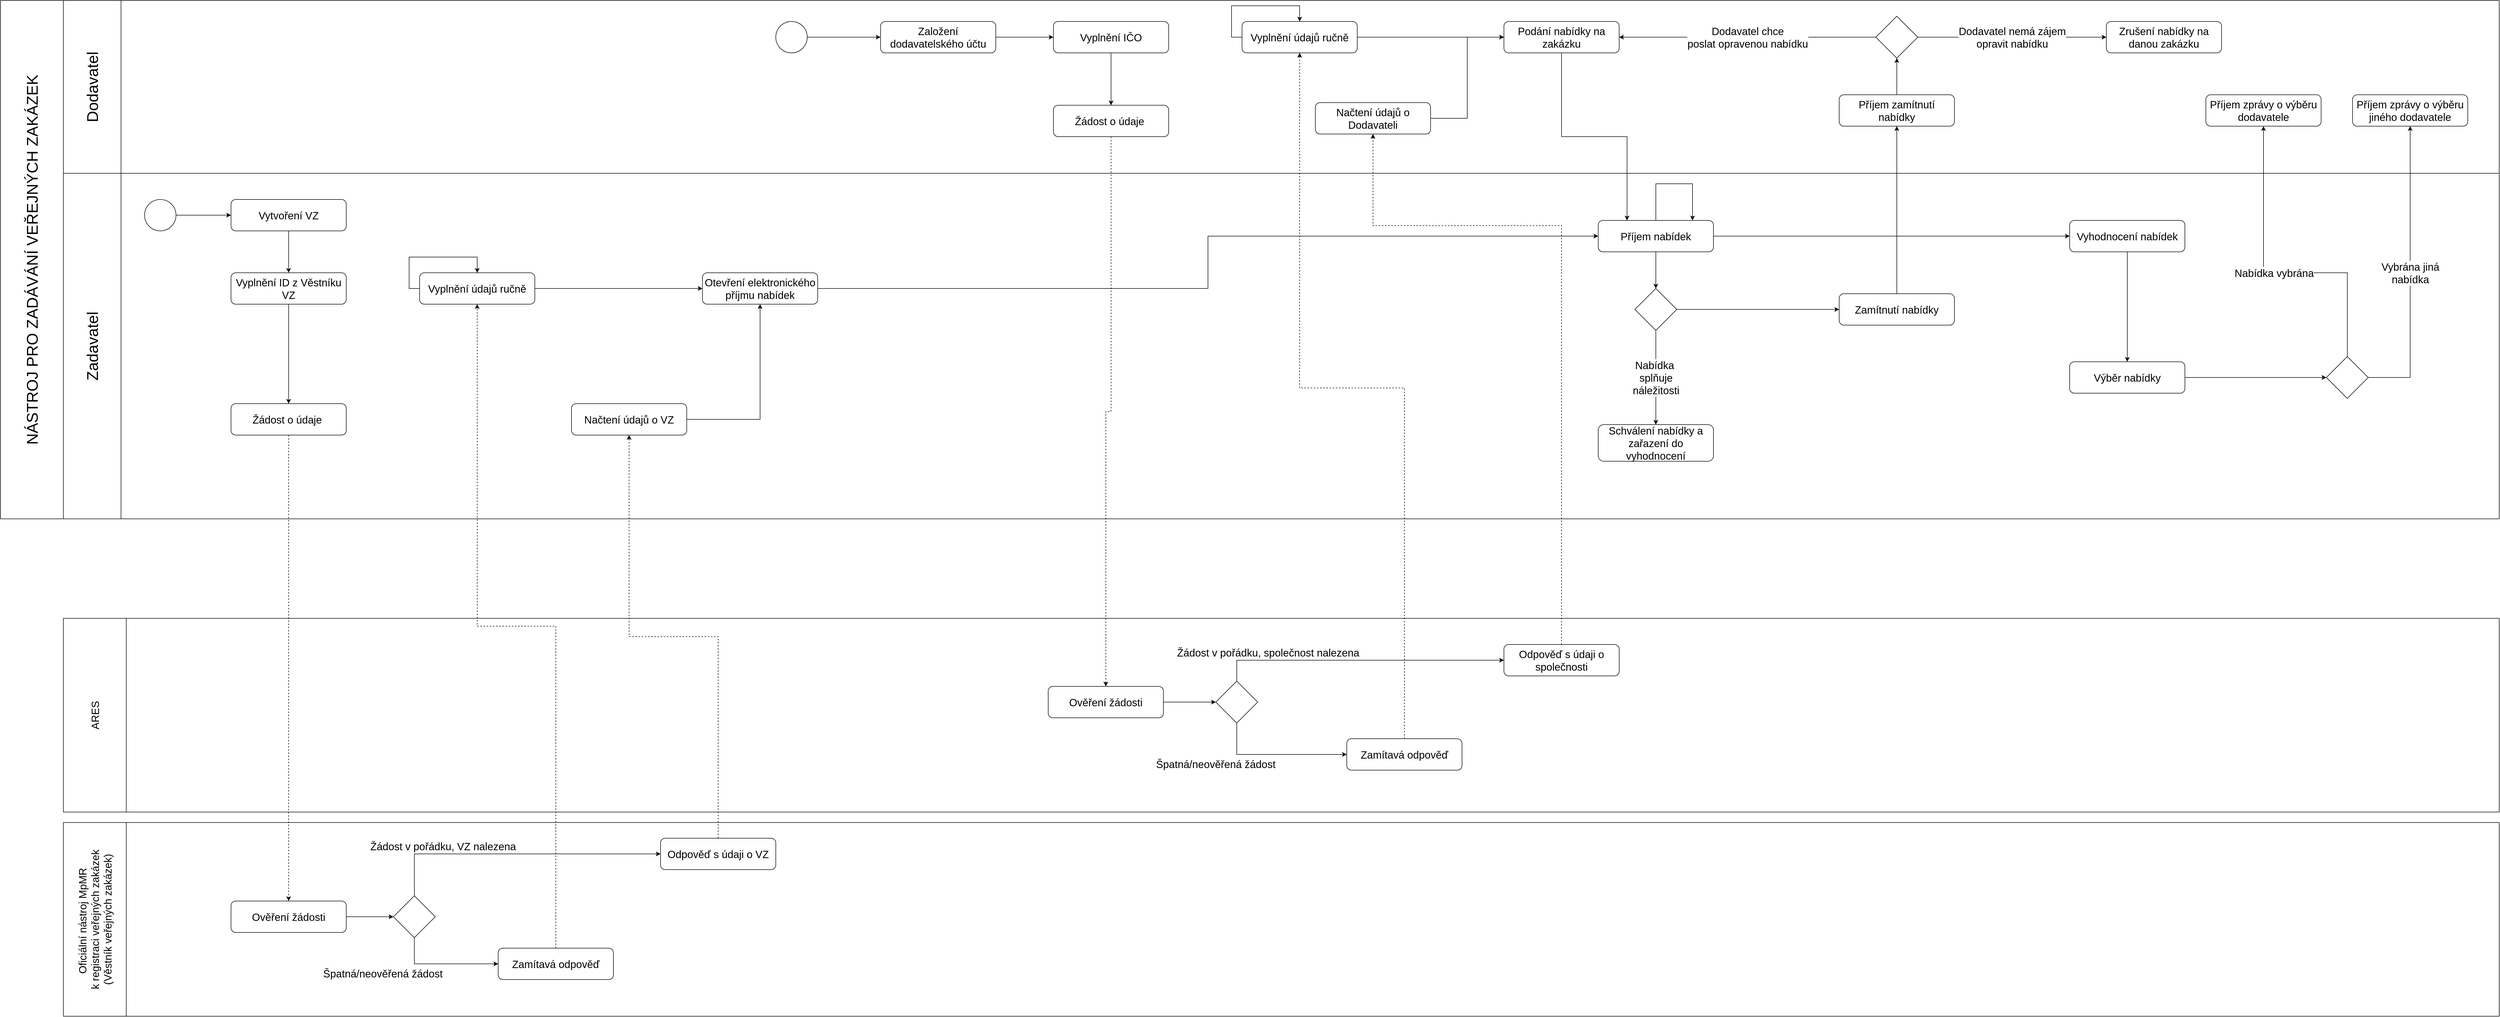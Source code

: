 <mxfile version="16.6.2" type="google"><diagram name="Page-1" id="2a216829-ef6e-dabb-86c1-c78162f3ba2b"><mxGraphModel dx="4152" dy="2188" grid="1" gridSize="10" guides="1" tooltips="1" connect="1" arrows="1" fold="1" page="1" pageScale="1" pageWidth="850" pageHeight="1100" background="none" math="0" shadow="0"><root><mxCell id="0"/><mxCell id="1" parent="0"/><mxCell id="f6Zj97e35XAwYnR_0iNU-1" value="" style="rounded=0;whiteSpace=wrap;html=1;" vertex="1" parent="1"><mxGeometry x="190" y="1010" width="1860" height="330" as="geometry"/></mxCell><mxCell id="f6Zj97e35XAwYnR_0iNU-2" value="" style="rounded=0;whiteSpace=wrap;html=1;" vertex="1" parent="1"><mxGeometry x="190" y="1010" width="4650" height="660" as="geometry"/></mxCell><mxCell id="f6Zj97e35XAwYnR_0iNU-3" value="" style="rounded=0;whiteSpace=wrap;html=1;" vertex="1" parent="1"><mxGeometry x="190" y="1860" width="4650" height="370" as="geometry"/></mxCell><mxCell id="f6Zj97e35XAwYnR_0iNU-4" value="&lt;font style=&quot;font-size: 30px&quot;&gt;NÁSTROJ PRO ZADÁVÁNÍ VEŘEJNÝCH ZAKÁZEK&lt;/font&gt;" style="rounded=0;whiteSpace=wrap;html=1;horizontal=0;" vertex="1" parent="1"><mxGeometry x="70" y="680" width="120" height="990" as="geometry"/></mxCell><mxCell id="f6Zj97e35XAwYnR_0iNU-5" value="Zadavatel" style="rounded=0;whiteSpace=wrap;html=1;fontSize=30;horizontal=0;" vertex="1" parent="1"><mxGeometry x="190" y="1010" width="110" height="660" as="geometry"/></mxCell><mxCell id="f6Zj97e35XAwYnR_0iNU-12" style="edgeStyle=orthogonalEdgeStyle;rounded=0;orthogonalLoop=1;jettySize=auto;html=1;entryX=0;entryY=0.5;entryDx=0;entryDy=0;fontSize=20;" edge="1" parent="1" source="f6Zj97e35XAwYnR_0iNU-7" target="f6Zj97e35XAwYnR_0iNU-9"><mxGeometry relative="1" as="geometry"/></mxCell><mxCell id="f6Zj97e35XAwYnR_0iNU-7" value="" style="ellipse;whiteSpace=wrap;html=1;aspect=fixed;fontSize=30;" vertex="1" parent="1"><mxGeometry x="345" y="1060" width="60" height="60" as="geometry"/></mxCell><mxCell id="f6Zj97e35XAwYnR_0iNU-21" style="edgeStyle=orthogonalEdgeStyle;rounded=0;orthogonalLoop=1;jettySize=auto;html=1;entryX=0.5;entryY=0;entryDx=0;entryDy=0;fontSize=20;" edge="1" parent="1" source="f6Zj97e35XAwYnR_0iNU-9" target="f6Zj97e35XAwYnR_0iNU-20"><mxGeometry relative="1" as="geometry"/></mxCell><mxCell id="f6Zj97e35XAwYnR_0iNU-9" value="Vytvoření VZ" style="rounded=1;whiteSpace=wrap;html=1;fontSize=20;" vertex="1" parent="1"><mxGeometry x="510" y="1060" width="220" height="60" as="geometry"/></mxCell><mxCell id="f6Zj97e35XAwYnR_0iNU-10" value="" style="rounded=0;whiteSpace=wrap;html=1;labelPosition=left;verticalLabelPosition=middle;align=right;verticalAlign=middle;" vertex="1" parent="1"><mxGeometry x="190" y="2250" width="4650" height="370" as="geometry"/></mxCell><mxCell id="f6Zj97e35XAwYnR_0iNU-11" value="Oficiální nástroj MpMR&amp;nbsp;&lt;br style=&quot;font-size: 20px;&quot;&gt;k registraci veřejných zakázek&lt;br style=&quot;font-size: 20px;&quot;&gt;(Věstník veřejných zakázek)" style="rounded=0;whiteSpace=wrap;html=1;fontSize=20;horizontal=0;" vertex="1" parent="1"><mxGeometry x="190" y="2250" width="120" height="370" as="geometry"/></mxCell><mxCell id="f6Zj97e35XAwYnR_0iNU-15" value="Vytvoření VZ" style="rounded=1;whiteSpace=wrap;html=1;fontSize=20;" vertex="1" parent="1"><mxGeometry x="510" y="815" width="220" height="60" as="geometry"/></mxCell><mxCell id="f6Zj97e35XAwYnR_0iNU-16" value="" style="rounded=0;whiteSpace=wrap;html=1;" vertex="1" parent="1"><mxGeometry x="190" y="680" width="4650" height="330" as="geometry"/></mxCell><mxCell id="f6Zj97e35XAwYnR_0iNU-17" value="Dodavatel" style="rounded=0;whiteSpace=wrap;html=1;fontSize=30;horizontal=0;" vertex="1" parent="1"><mxGeometry x="190" y="680" width="110" height="330" as="geometry"/></mxCell><mxCell id="f6Zj97e35XAwYnR_0iNU-25" style="edgeStyle=orthogonalEdgeStyle;rounded=0;orthogonalLoop=1;jettySize=auto;html=1;entryX=0.5;entryY=0;entryDx=0;entryDy=0;fontSize=20;dashed=1;" edge="1" parent="1" source="f6Zj97e35XAwYnR_0iNU-19" target="f6Zj97e35XAwYnR_0iNU-24"><mxGeometry relative="1" as="geometry"/></mxCell><mxCell id="f6Zj97e35XAwYnR_0iNU-19" value="Žádost o údaje&amp;nbsp;" style="rounded=1;whiteSpace=wrap;html=1;fontSize=20;" vertex="1" parent="1"><mxGeometry x="510" y="1450" width="220" height="60" as="geometry"/></mxCell><mxCell id="f6Zj97e35XAwYnR_0iNU-22" style="edgeStyle=orthogonalEdgeStyle;rounded=0;orthogonalLoop=1;jettySize=auto;html=1;fontSize=20;" edge="1" parent="1" source="f6Zj97e35XAwYnR_0iNU-20" target="f6Zj97e35XAwYnR_0iNU-19"><mxGeometry relative="1" as="geometry"/></mxCell><mxCell id="f6Zj97e35XAwYnR_0iNU-20" value="Vyplnění ID z Věstníku VZ" style="rounded=1;whiteSpace=wrap;html=1;fontSize=20;" vertex="1" parent="1"><mxGeometry x="510" y="1200" width="220" height="60" as="geometry"/></mxCell><mxCell id="f6Zj97e35XAwYnR_0iNU-27" style="edgeStyle=orthogonalEdgeStyle;rounded=0;orthogonalLoop=1;jettySize=auto;html=1;entryX=0;entryY=0.5;entryDx=0;entryDy=0;fontSize=20;" edge="1" parent="1" source="f6Zj97e35XAwYnR_0iNU-24" target="f6Zj97e35XAwYnR_0iNU-26"><mxGeometry relative="1" as="geometry"/></mxCell><mxCell id="f6Zj97e35XAwYnR_0iNU-24" value="Ověření žádosti" style="rounded=1;whiteSpace=wrap;html=1;fontSize=20;" vertex="1" parent="1"><mxGeometry x="510" y="2400" width="220" height="60" as="geometry"/></mxCell><mxCell id="f6Zj97e35XAwYnR_0iNU-29" value="Špatná/neověřená žádost" style="edgeStyle=orthogonalEdgeStyle;rounded=0;orthogonalLoop=1;jettySize=auto;html=1;entryX=0;entryY=0.5;entryDx=0;entryDy=0;fontSize=20;labelPosition=left;verticalLabelPosition=bottom;align=right;verticalAlign=top;" edge="1" parent="1" source="f6Zj97e35XAwYnR_0iNU-26" target="f6Zj97e35XAwYnR_0iNU-28"><mxGeometry relative="1" as="geometry"><Array as="points"><mxPoint x="860" y="2520"/></Array></mxGeometry></mxCell><mxCell id="f6Zj97e35XAwYnR_0iNU-36" value="Žádost v pořádku, VZ nalezena" style="edgeStyle=orthogonalEdgeStyle;rounded=0;orthogonalLoop=1;jettySize=auto;html=1;entryX=0;entryY=0.5;entryDx=0;entryDy=0;fontSize=20;labelPosition=left;verticalLabelPosition=top;align=right;verticalAlign=bottom;" edge="1" parent="1" source="f6Zj97e35XAwYnR_0iNU-26" target="f6Zj97e35XAwYnR_0iNU-30"><mxGeometry relative="1" as="geometry"><Array as="points"><mxPoint x="860" y="2310"/></Array></mxGeometry></mxCell><mxCell id="f6Zj97e35XAwYnR_0iNU-26" value="" style="rhombus;whiteSpace=wrap;html=1;fontSize=20;" vertex="1" parent="1"><mxGeometry x="820" y="2390" width="80" height="80" as="geometry"/></mxCell><mxCell id="f6Zj97e35XAwYnR_0iNU-33" style="edgeStyle=orthogonalEdgeStyle;rounded=0;orthogonalLoop=1;jettySize=auto;html=1;entryX=0.5;entryY=1;entryDx=0;entryDy=0;fontSize=20;dashed=1;" edge="1" parent="1" source="f6Zj97e35XAwYnR_0iNU-28" target="f6Zj97e35XAwYnR_0iNU-31"><mxGeometry relative="1" as="geometry"/></mxCell><mxCell id="f6Zj97e35XAwYnR_0iNU-28" value="Zamítavá odpověď" style="rounded=1;whiteSpace=wrap;html=1;fontSize=20;" vertex="1" parent="1"><mxGeometry x="1020" y="2490" width="220" height="60" as="geometry"/></mxCell><mxCell id="f6Zj97e35XAwYnR_0iNU-35" style="edgeStyle=orthogonalEdgeStyle;rounded=0;orthogonalLoop=1;jettySize=auto;html=1;entryX=0.5;entryY=1;entryDx=0;entryDy=0;dashed=1;fontSize=20;" edge="1" parent="1" source="f6Zj97e35XAwYnR_0iNU-30" target="f6Zj97e35XAwYnR_0iNU-34"><mxGeometry relative="1" as="geometry"/></mxCell><mxCell id="f6Zj97e35XAwYnR_0iNU-30" value="Odpověď s údaji o VZ" style="rounded=1;whiteSpace=wrap;html=1;fontSize=20;" vertex="1" parent="1"><mxGeometry x="1330" y="2280" width="220" height="60" as="geometry"/></mxCell><mxCell id="f6Zj97e35XAwYnR_0iNU-39" style="edgeStyle=orthogonalEdgeStyle;rounded=0;orthogonalLoop=1;jettySize=auto;html=1;fontSize=20;" edge="1" parent="1" source="f6Zj97e35XAwYnR_0iNU-31" target="f6Zj97e35XAwYnR_0iNU-38"><mxGeometry relative="1" as="geometry"/></mxCell><mxCell id="f6Zj97e35XAwYnR_0iNU-31" value="Vyplnění údajů ručně" style="rounded=1;whiteSpace=wrap;html=1;fontSize=20;" vertex="1" parent="1"><mxGeometry x="870" y="1200" width="220" height="60" as="geometry"/></mxCell><mxCell id="f6Zj97e35XAwYnR_0iNU-32" style="edgeStyle=orthogonalEdgeStyle;rounded=0;orthogonalLoop=1;jettySize=auto;html=1;entryX=0.5;entryY=0;entryDx=0;entryDy=0;fontSize=20;exitX=0;exitY=0.5;exitDx=0;exitDy=0;" edge="1" parent="1" source="f6Zj97e35XAwYnR_0iNU-31" target="f6Zj97e35XAwYnR_0iNU-31"><mxGeometry relative="1" as="geometry"><Array as="points"><mxPoint x="850" y="1230"/><mxPoint x="850" y="1170"/><mxPoint x="980" y="1170"/></Array></mxGeometry></mxCell><mxCell id="f6Zj97e35XAwYnR_0iNU-40" style="edgeStyle=orthogonalEdgeStyle;rounded=0;orthogonalLoop=1;jettySize=auto;html=1;fontSize=20;" edge="1" parent="1" source="f6Zj97e35XAwYnR_0iNU-34" target="f6Zj97e35XAwYnR_0iNU-38"><mxGeometry relative="1" as="geometry"/></mxCell><mxCell id="f6Zj97e35XAwYnR_0iNU-34" value="Načtení údajů o VZ" style="rounded=1;whiteSpace=wrap;html=1;fontSize=20;" vertex="1" parent="1"><mxGeometry x="1160" y="1450" width="220" height="60" as="geometry"/></mxCell><mxCell id="f6Zj97e35XAwYnR_0iNU-70" style="edgeStyle=orthogonalEdgeStyle;rounded=0;orthogonalLoop=1;jettySize=auto;html=1;entryX=0;entryY=0.5;entryDx=0;entryDy=0;fontSize=20;" edge="1" parent="1" source="f6Zj97e35XAwYnR_0iNU-38" target="f6Zj97e35XAwYnR_0iNU-69"><mxGeometry relative="1" as="geometry"/></mxCell><mxCell id="f6Zj97e35XAwYnR_0iNU-38" value="Otevření elektronického příjmu nabídek" style="rounded=1;whiteSpace=wrap;html=1;fontSize=20;" vertex="1" parent="1"><mxGeometry x="1410" y="1200" width="220" height="60" as="geometry"/></mxCell><mxCell id="f6Zj97e35XAwYnR_0iNU-44" style="edgeStyle=orthogonalEdgeStyle;rounded=0;orthogonalLoop=1;jettySize=auto;html=1;entryX=0;entryY=0.5;entryDx=0;entryDy=0;fontSize=20;" edge="1" parent="1" source="f6Zj97e35XAwYnR_0iNU-42" target="f6Zj97e35XAwYnR_0iNU-43"><mxGeometry relative="1" as="geometry"/></mxCell><mxCell id="f6Zj97e35XAwYnR_0iNU-42" value="" style="ellipse;whiteSpace=wrap;html=1;aspect=fixed;fontSize=30;" vertex="1" parent="1"><mxGeometry x="1550" y="720" width="60" height="60" as="geometry"/></mxCell><mxCell id="f6Zj97e35XAwYnR_0iNU-59" style="edgeStyle=orthogonalEdgeStyle;rounded=0;orthogonalLoop=1;jettySize=auto;html=1;entryX=0;entryY=0.5;entryDx=0;entryDy=0;fontSize=20;" edge="1" parent="1" source="f6Zj97e35XAwYnR_0iNU-43" target="f6Zj97e35XAwYnR_0iNU-48"><mxGeometry relative="1" as="geometry"/></mxCell><mxCell id="f6Zj97e35XAwYnR_0iNU-43" value="Založení dodavatelského účtu" style="rounded=1;whiteSpace=wrap;html=1;fontSize=20;" vertex="1" parent="1"><mxGeometry x="1750" y="720" width="220" height="60" as="geometry"/></mxCell><mxCell id="f6Zj97e35XAwYnR_0iNU-45" style="edgeStyle=orthogonalEdgeStyle;rounded=0;orthogonalLoop=1;jettySize=auto;html=1;entryX=0.5;entryY=0;entryDx=0;entryDy=0;fontSize=20;dashed=1;" edge="1" parent="1" source="f6Zj97e35XAwYnR_0iNU-46" target="f6Zj97e35XAwYnR_0iNU-49"><mxGeometry relative="1" as="geometry"/></mxCell><mxCell id="f6Zj97e35XAwYnR_0iNU-46" value="Žádost o údaje&amp;nbsp;" style="rounded=1;whiteSpace=wrap;html=1;fontSize=20;" vertex="1" parent="1"><mxGeometry x="2080" y="880" width="220" height="60" as="geometry"/></mxCell><mxCell id="f6Zj97e35XAwYnR_0iNU-47" style="edgeStyle=orthogonalEdgeStyle;rounded=0;orthogonalLoop=1;jettySize=auto;html=1;fontSize=20;" edge="1" parent="1" source="f6Zj97e35XAwYnR_0iNU-48" target="f6Zj97e35XAwYnR_0iNU-46"><mxGeometry relative="1" as="geometry"/></mxCell><mxCell id="f6Zj97e35XAwYnR_0iNU-48" value="Vyplnění IČO" style="rounded=1;whiteSpace=wrap;html=1;fontSize=20;" vertex="1" parent="1"><mxGeometry x="2080" y="720" width="220" height="60" as="geometry"/></mxCell><mxCell id="f6Zj97e35XAwYnR_0iNU-96" style="edgeStyle=orthogonalEdgeStyle;rounded=0;orthogonalLoop=1;jettySize=auto;html=1;entryX=0;entryY=0.5;entryDx=0;entryDy=0;fontSize=20;" edge="1" parent="1" source="f6Zj97e35XAwYnR_0iNU-49" target="f6Zj97e35XAwYnR_0iNU-52"><mxGeometry relative="1" as="geometry"/></mxCell><mxCell id="f6Zj97e35XAwYnR_0iNU-49" value="Ověření žádosti" style="rounded=1;whiteSpace=wrap;html=1;fontSize=20;" vertex="1" parent="1"><mxGeometry x="2070" y="1990" width="220" height="60" as="geometry"/></mxCell><mxCell id="f6Zj97e35XAwYnR_0iNU-50" value="Špatná/neověřená žádost" style="edgeStyle=orthogonalEdgeStyle;rounded=0;orthogonalLoop=1;jettySize=auto;html=1;entryX=0;entryY=0.5;entryDx=0;entryDy=0;fontSize=20;labelPosition=left;verticalLabelPosition=bottom;align=right;verticalAlign=top;" edge="1" parent="1" source="f6Zj97e35XAwYnR_0iNU-52" target="f6Zj97e35XAwYnR_0iNU-60"><mxGeometry relative="1" as="geometry"><mxPoint x="2590" y="2040" as="targetPoint"/><Array as="points"><mxPoint x="2430" y="2120"/></Array></mxGeometry></mxCell><mxCell id="f6Zj97e35XAwYnR_0iNU-51" value="Žádost v pořádku, společnost nalezena" style="edgeStyle=orthogonalEdgeStyle;rounded=0;orthogonalLoop=1;jettySize=auto;html=1;entryX=0;entryY=0.5;entryDx=0;entryDy=0;fontSize=20;labelPosition=left;verticalLabelPosition=top;align=right;verticalAlign=bottom;" edge="1" parent="1" source="f6Zj97e35XAwYnR_0iNU-52" target="f6Zj97e35XAwYnR_0iNU-55"><mxGeometry relative="1" as="geometry"><Array as="points"><mxPoint x="2430" y="1940"/></Array></mxGeometry></mxCell><mxCell id="f6Zj97e35XAwYnR_0iNU-52" value="" style="rhombus;whiteSpace=wrap;html=1;fontSize=20;" vertex="1" parent="1"><mxGeometry x="2390" y="1980" width="80" height="80" as="geometry"/></mxCell><mxCell id="f6Zj97e35XAwYnR_0iNU-53" style="edgeStyle=orthogonalEdgeStyle;rounded=0;orthogonalLoop=1;jettySize=auto;html=1;entryX=0.5;entryY=1;entryDx=0;entryDy=0;fontSize=20;dashed=1;exitX=0.5;exitY=0;exitDx=0;exitDy=0;" edge="1" parent="1" target="f6Zj97e35XAwYnR_0iNU-56" source="f6Zj97e35XAwYnR_0iNU-60"><mxGeometry relative="1" as="geometry"><mxPoint x="2700.091" y="2010" as="sourcePoint"/><Array as="points"><mxPoint x="2750" y="1420"/><mxPoint x="2550" y="1420"/></Array></mxGeometry></mxCell><mxCell id="f6Zj97e35XAwYnR_0iNU-54" style="edgeStyle=orthogonalEdgeStyle;rounded=0;orthogonalLoop=1;jettySize=auto;html=1;entryX=0.5;entryY=1;entryDx=0;entryDy=0;dashed=1;fontSize=20;exitX=0.5;exitY=0;exitDx=0;exitDy=0;" edge="1" parent="1" source="f6Zj97e35XAwYnR_0iNU-55" target="f6Zj97e35XAwYnR_0iNU-61"><mxGeometry relative="1" as="geometry"><mxPoint x="2840" y="1030" as="targetPoint"/><Array as="points"><mxPoint x="3050" y="1110"/><mxPoint x="2690" y="1110"/></Array></mxGeometry></mxCell><mxCell id="f6Zj97e35XAwYnR_0iNU-55" value="Odpověď s údaji o společnosti" style="rounded=1;whiteSpace=wrap;html=1;fontSize=20;" vertex="1" parent="1"><mxGeometry x="2940" y="1910" width="220" height="60" as="geometry"/></mxCell><mxCell id="f6Zj97e35XAwYnR_0iNU-64" style="edgeStyle=orthogonalEdgeStyle;rounded=0;orthogonalLoop=1;jettySize=auto;html=1;fontSize=20;" edge="1" parent="1" source="f6Zj97e35XAwYnR_0iNU-56" target="f6Zj97e35XAwYnR_0iNU-63"><mxGeometry relative="1" as="geometry"/></mxCell><mxCell id="f6Zj97e35XAwYnR_0iNU-56" value="Vyplnění údajů ručně" style="rounded=1;whiteSpace=wrap;html=1;fontSize=20;" vertex="1" parent="1"><mxGeometry x="2440" y="720" width="220" height="60" as="geometry"/></mxCell><mxCell id="f6Zj97e35XAwYnR_0iNU-57" style="edgeStyle=orthogonalEdgeStyle;rounded=0;orthogonalLoop=1;jettySize=auto;html=1;entryX=0.5;entryY=0;entryDx=0;entryDy=0;fontSize=20;exitX=0;exitY=0.5;exitDx=0;exitDy=0;" edge="1" parent="1" source="f6Zj97e35XAwYnR_0iNU-56" target="f6Zj97e35XAwYnR_0iNU-56"><mxGeometry relative="1" as="geometry"><Array as="points"><mxPoint x="2420" y="750"/><mxPoint x="2420" y="690"/><mxPoint x="2550" y="690"/></Array></mxGeometry></mxCell><mxCell id="f6Zj97e35XAwYnR_0iNU-60" value="Zamítavá odpověď" style="rounded=1;whiteSpace=wrap;html=1;fontSize=20;" vertex="1" parent="1"><mxGeometry x="2640" y="2090" width="220" height="60" as="geometry"/></mxCell><mxCell id="f6Zj97e35XAwYnR_0iNU-65" style="edgeStyle=orthogonalEdgeStyle;rounded=0;orthogonalLoop=1;jettySize=auto;html=1;entryX=0;entryY=0.5;entryDx=0;entryDy=0;fontSize=20;" edge="1" parent="1" source="f6Zj97e35XAwYnR_0iNU-61" target="f6Zj97e35XAwYnR_0iNU-63"><mxGeometry relative="1" as="geometry"/></mxCell><mxCell id="f6Zj97e35XAwYnR_0iNU-61" value="Načtení údajů o Dodavateli" style="rounded=1;whiteSpace=wrap;html=1;fontSize=20;" vertex="1" parent="1"><mxGeometry x="2580" y="875" width="220" height="60" as="geometry"/></mxCell><mxCell id="f6Zj97e35XAwYnR_0iNU-74" style="edgeStyle=orthogonalEdgeStyle;rounded=0;orthogonalLoop=1;jettySize=auto;html=1;entryX=0.25;entryY=0;entryDx=0;entryDy=0;fontSize=20;" edge="1" parent="1" source="f6Zj97e35XAwYnR_0iNU-63" target="f6Zj97e35XAwYnR_0iNU-69"><mxGeometry relative="1" as="geometry"/></mxCell><mxCell id="f6Zj97e35XAwYnR_0iNU-63" value="Podání nabídky na zakázku" style="rounded=1;whiteSpace=wrap;html=1;fontSize=20;" vertex="1" parent="1"><mxGeometry x="2940" y="720" width="220" height="60" as="geometry"/></mxCell><mxCell id="f6Zj97e35XAwYnR_0iNU-75" style="edgeStyle=orthogonalEdgeStyle;rounded=0;orthogonalLoop=1;jettySize=auto;html=1;entryX=0.5;entryY=0;entryDx=0;entryDy=0;fontSize=20;" edge="1" parent="1" source="f6Zj97e35XAwYnR_0iNU-69" target="f6Zj97e35XAwYnR_0iNU-71"><mxGeometry relative="1" as="geometry"/></mxCell><mxCell id="f6Zj97e35XAwYnR_0iNU-99" style="edgeStyle=orthogonalEdgeStyle;rounded=0;orthogonalLoop=1;jettySize=auto;html=1;entryX=0;entryY=0.5;entryDx=0;entryDy=0;fontSize=20;" edge="1" parent="1" source="f6Zj97e35XAwYnR_0iNU-69" target="f6Zj97e35XAwYnR_0iNU-98"><mxGeometry relative="1" as="geometry"/></mxCell><mxCell id="f6Zj97e35XAwYnR_0iNU-69" value="Příjem nabídek" style="rounded=1;whiteSpace=wrap;html=1;fontSize=20;" vertex="1" parent="1"><mxGeometry x="3120" y="1100" width="220" height="60" as="geometry"/></mxCell><mxCell id="f6Zj97e35XAwYnR_0iNU-76" value="Nabídka&amp;nbsp;&lt;br&gt;splňuje&lt;br&gt;náležitosti" style="edgeStyle=orthogonalEdgeStyle;rounded=0;orthogonalLoop=1;jettySize=auto;html=1;entryX=0.5;entryY=0;entryDx=0;entryDy=0;fontSize=20;" edge="1" parent="1" source="f6Zj97e35XAwYnR_0iNU-71" target="f6Zj97e35XAwYnR_0iNU-77"><mxGeometry relative="1" as="geometry"><mxPoint x="3230" y="1470" as="targetPoint"/></mxGeometry></mxCell><mxCell id="f6Zj97e35XAwYnR_0iNU-82" style="edgeStyle=orthogonalEdgeStyle;rounded=0;orthogonalLoop=1;jettySize=auto;html=1;entryX=0;entryY=0.5;entryDx=0;entryDy=0;fontSize=20;" edge="1" parent="1" source="f6Zj97e35XAwYnR_0iNU-71" target="f6Zj97e35XAwYnR_0iNU-81"><mxGeometry relative="1" as="geometry"/></mxCell><mxCell id="f6Zj97e35XAwYnR_0iNU-71" value="" style="rhombus;whiteSpace=wrap;html=1;fontSize=20;" vertex="1" parent="1"><mxGeometry x="3190" y="1230" width="80" height="80" as="geometry"/></mxCell><mxCell id="f6Zj97e35XAwYnR_0iNU-73" style="edgeStyle=orthogonalEdgeStyle;rounded=0;orthogonalLoop=1;jettySize=auto;html=1;fontSize=20;" edge="1" parent="1" source="f6Zj97e35XAwYnR_0iNU-69"><mxGeometry relative="1" as="geometry"><mxPoint x="3300" y="1100" as="targetPoint"/><Array as="points"><mxPoint x="3230" y="1030"/><mxPoint x="3300" y="1030"/><mxPoint x="3300" y="1100"/></Array></mxGeometry></mxCell><mxCell id="f6Zj97e35XAwYnR_0iNU-77" value="Schválení nabídky a zařazení do vyhodnocení" style="rounded=1;whiteSpace=wrap;html=1;fontSize=20;" vertex="1" parent="1"><mxGeometry x="3120" y="1490" width="220" height="70" as="geometry"/></mxCell><mxCell id="f6Zj97e35XAwYnR_0iNU-86" style="edgeStyle=orthogonalEdgeStyle;rounded=0;orthogonalLoop=1;jettySize=auto;html=1;fontSize=20;" edge="1" parent="1" source="f6Zj97e35XAwYnR_0iNU-81" target="f6Zj97e35XAwYnR_0iNU-85"><mxGeometry relative="1" as="geometry"/></mxCell><mxCell id="f6Zj97e35XAwYnR_0iNU-81" value="Zamítnutí nabídky" style="rounded=1;whiteSpace=wrap;html=1;fontSize=20;" vertex="1" parent="1"><mxGeometry x="3580" y="1240" width="220" height="60" as="geometry"/></mxCell><mxCell id="f6Zj97e35XAwYnR_0iNU-89" style="edgeStyle=orthogonalEdgeStyle;rounded=0;orthogonalLoop=1;jettySize=auto;html=1;entryX=0.5;entryY=1;entryDx=0;entryDy=0;fontSize=20;" edge="1" parent="1" source="f6Zj97e35XAwYnR_0iNU-85" target="f6Zj97e35XAwYnR_0iNU-88"><mxGeometry relative="1" as="geometry"/></mxCell><mxCell id="f6Zj97e35XAwYnR_0iNU-85" value="Příjem zamítnutí nabídky" style="rounded=1;whiteSpace=wrap;html=1;fontSize=20;" vertex="1" parent="1"><mxGeometry x="3580" y="860" width="220" height="60" as="geometry"/></mxCell><mxCell id="f6Zj97e35XAwYnR_0iNU-90" value="Dodavatel chce&lt;br&gt;poslat opravenou nabídku" style="edgeStyle=orthogonalEdgeStyle;rounded=0;orthogonalLoop=1;jettySize=auto;html=1;entryX=1;entryY=0.5;entryDx=0;entryDy=0;fontSize=20;" edge="1" parent="1" source="f6Zj97e35XAwYnR_0iNU-88" target="f6Zj97e35XAwYnR_0iNU-63"><mxGeometry relative="1" as="geometry"/></mxCell><mxCell id="f6Zj97e35XAwYnR_0iNU-95" value="Dodavatel nemá zájem&lt;br&gt;opravit nabídku" style="edgeStyle=orthogonalEdgeStyle;rounded=0;orthogonalLoop=1;jettySize=auto;html=1;entryX=0;entryY=0.5;entryDx=0;entryDy=0;fontSize=20;" edge="1" parent="1" source="f6Zj97e35XAwYnR_0iNU-88" target="f6Zj97e35XAwYnR_0iNU-94"><mxGeometry relative="1" as="geometry"/></mxCell><mxCell id="f6Zj97e35XAwYnR_0iNU-88" value="" style="rhombus;whiteSpace=wrap;html=1;fontSize=20;" vertex="1" parent="1"><mxGeometry x="3650" y="710" width="80" height="80" as="geometry"/></mxCell><mxCell id="f6Zj97e35XAwYnR_0iNU-94" value="Zrušení nabídky na danou zakázku" style="rounded=1;whiteSpace=wrap;html=1;fontSize=20;" vertex="1" parent="1"><mxGeometry x="4090" y="720" width="220" height="60" as="geometry"/></mxCell><mxCell id="f6Zj97e35XAwYnR_0iNU-102" style="edgeStyle=orthogonalEdgeStyle;rounded=0;orthogonalLoop=1;jettySize=auto;html=1;entryX=0.5;entryY=0;entryDx=0;entryDy=0;fontSize=20;" edge="1" parent="1" source="f6Zj97e35XAwYnR_0iNU-98" target="f6Zj97e35XAwYnR_0iNU-104"><mxGeometry relative="1" as="geometry"><mxPoint x="4130" y="1340" as="targetPoint"/></mxGeometry></mxCell><mxCell id="f6Zj97e35XAwYnR_0iNU-98" value="Vyhodnocení nabídek" style="rounded=1;whiteSpace=wrap;html=1;fontSize=20;" vertex="1" parent="1"><mxGeometry x="4020" y="1100" width="220" height="60" as="geometry"/></mxCell><mxCell id="f6Zj97e35XAwYnR_0iNU-109" style="edgeStyle=orthogonalEdgeStyle;rounded=0;orthogonalLoop=1;jettySize=auto;html=1;entryX=0;entryY=0.5;entryDx=0;entryDy=0;fontSize=20;" edge="1" parent="1" source="f6Zj97e35XAwYnR_0iNU-104" target="f6Zj97e35XAwYnR_0iNU-108"><mxGeometry relative="1" as="geometry"/></mxCell><mxCell id="f6Zj97e35XAwYnR_0iNU-104" value="Výběr nabídky" style="rounded=1;whiteSpace=wrap;html=1;fontSize=20;" vertex="1" parent="1"><mxGeometry x="4020" y="1370" width="220" height="60" as="geometry"/></mxCell><mxCell id="f6Zj97e35XAwYnR_0iNU-112" value="Nabídka vybrána" style="edgeStyle=orthogonalEdgeStyle;rounded=0;orthogonalLoop=1;jettySize=auto;html=1;entryX=0.5;entryY=1;entryDx=0;entryDy=0;fontSize=20;" edge="1" parent="1" source="f6Zj97e35XAwYnR_0iNU-108" target="f6Zj97e35XAwYnR_0iNU-110"><mxGeometry relative="1" as="geometry"><Array as="points"><mxPoint x="4550" y="1200"/><mxPoint x="4390" y="1200"/></Array></mxGeometry></mxCell><mxCell id="f6Zj97e35XAwYnR_0iNU-113" value="Vybrána jiná&lt;br&gt;nabídka" style="edgeStyle=orthogonalEdgeStyle;rounded=0;orthogonalLoop=1;jettySize=auto;html=1;fontSize=20;" edge="1" parent="1" source="f6Zj97e35XAwYnR_0iNU-108" target="f6Zj97e35XAwYnR_0iNU-111"><mxGeometry relative="1" as="geometry"><Array as="points"><mxPoint x="4670" y="1400"/></Array></mxGeometry></mxCell><mxCell id="f6Zj97e35XAwYnR_0iNU-108" value="" style="rhombus;whiteSpace=wrap;html=1;fontSize=20;" vertex="1" parent="1"><mxGeometry x="4510" y="1360" width="80" height="80" as="geometry"/></mxCell><mxCell id="f6Zj97e35XAwYnR_0iNU-110" value="Příjem zprávy o výběru dodavatele" style="rounded=1;whiteSpace=wrap;html=1;fontSize=20;" vertex="1" parent="1"><mxGeometry x="4280" y="860" width="220" height="60" as="geometry"/></mxCell><mxCell id="f6Zj97e35XAwYnR_0iNU-111" value="Příjem zprávy o výběru jiného dodavatele" style="rounded=1;whiteSpace=wrap;html=1;fontSize=20;" vertex="1" parent="1"><mxGeometry x="4560" y="860" width="220" height="60" as="geometry"/></mxCell><mxCell id="f6Zj97e35XAwYnR_0iNU-114" value="ARES" style="rounded=0;whiteSpace=wrap;html=1;fontSize=20;horizontal=0;" vertex="1" parent="1"><mxGeometry x="190" y="1860" width="120" height="370" as="geometry"/></mxCell></root></mxGraphModel></diagram></mxfile>